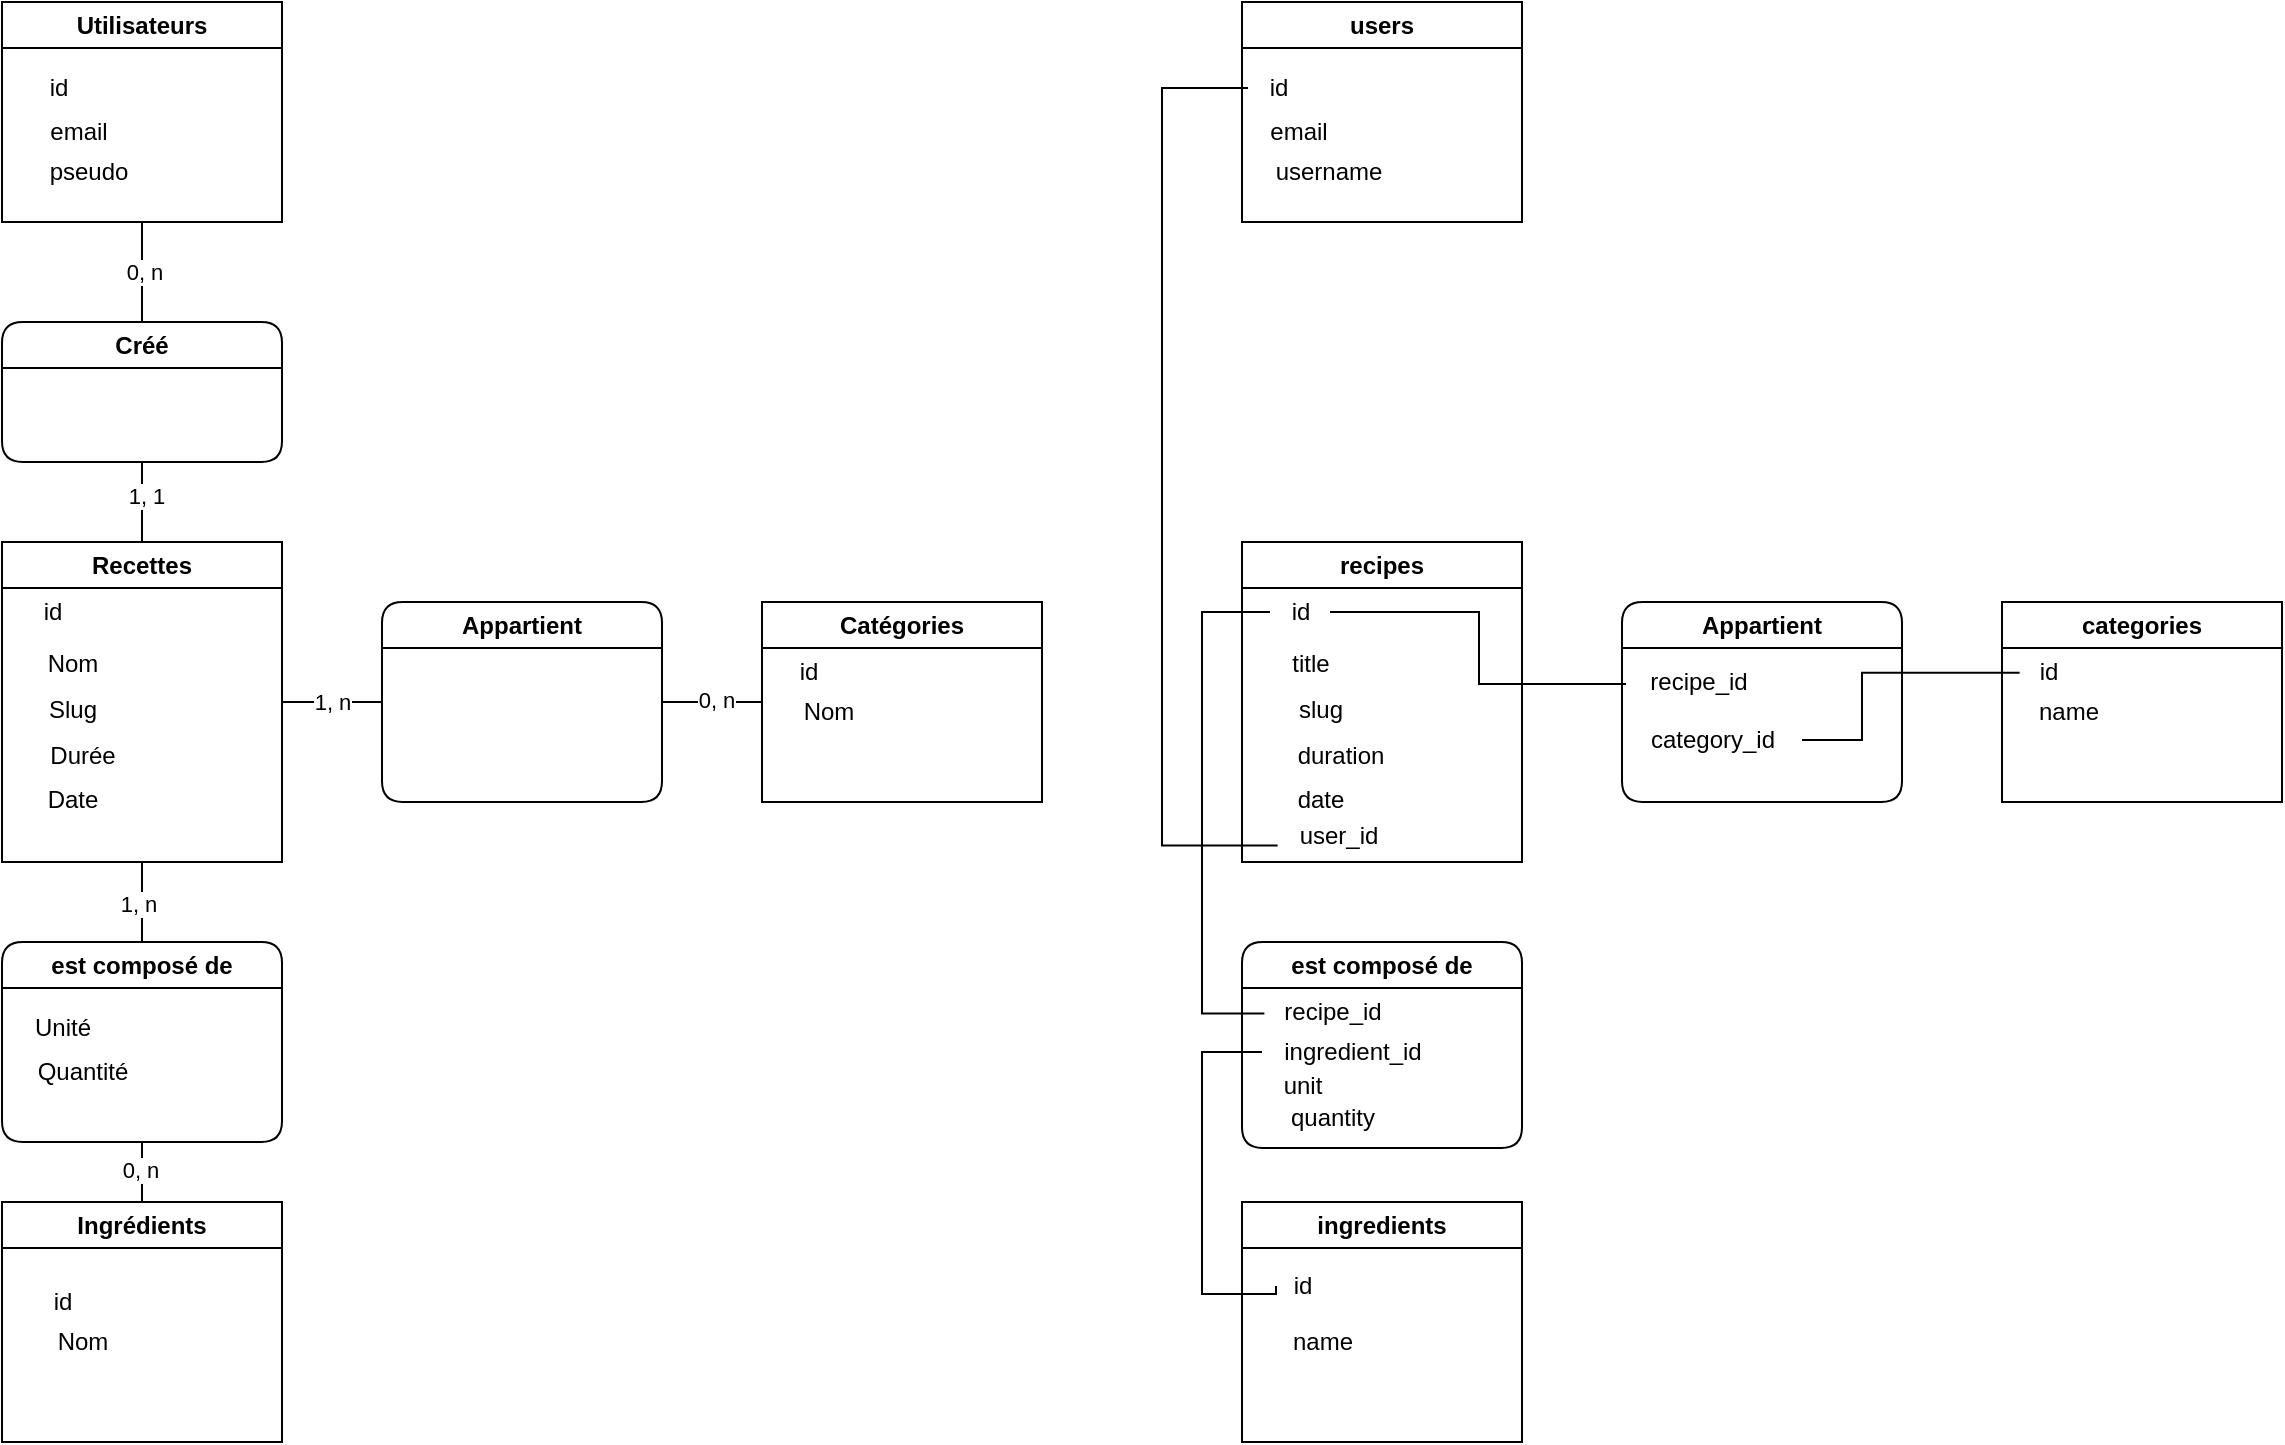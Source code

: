<mxfile version="26.0.16">
  <diagram name="Page-1" id="URoy2Qc_5Pe7qdEMPp_z">
    <mxGraphModel dx="1884" dy="1102" grid="1" gridSize="10" guides="1" tooltips="1" connect="1" arrows="1" fold="1" page="1" pageScale="1" pageWidth="1169" pageHeight="827" math="0" shadow="0">
      <root>
        <mxCell id="0" />
        <mxCell id="1" parent="0" />
        <mxCell id="V7X7xh371M7BS8wl-Dx6-28" style="edgeStyle=orthogonalEdgeStyle;rounded=0;orthogonalLoop=1;jettySize=auto;html=1;entryX=0.5;entryY=0;entryDx=0;entryDy=0;endArrow=none;startFill=0;" edge="1" parent="1" source="V7X7xh371M7BS8wl-Dx6-1" target="V7X7xh371M7BS8wl-Dx6-7">
          <mxGeometry relative="1" as="geometry" />
        </mxCell>
        <mxCell id="V7X7xh371M7BS8wl-Dx6-32" value="1, n" style="edgeLabel;html=1;align=center;verticalAlign=middle;resizable=0;points=[];" vertex="1" connectable="0" parent="V7X7xh371M7BS8wl-Dx6-28">
          <mxGeometry x="0.02" y="-2" relative="1" as="geometry">
            <mxPoint as="offset" />
          </mxGeometry>
        </mxCell>
        <mxCell id="V7X7xh371M7BS8wl-Dx6-30" style="rounded=0;orthogonalLoop=1;jettySize=auto;html=1;entryX=0;entryY=0.5;entryDx=0;entryDy=0;endArrow=none;startFill=0;" edge="1" parent="1" source="V7X7xh371M7BS8wl-Dx6-1" target="V7X7xh371M7BS8wl-Dx6-6">
          <mxGeometry relative="1" as="geometry">
            <mxPoint x="210" y="340" as="targetPoint" />
          </mxGeometry>
        </mxCell>
        <mxCell id="V7X7xh371M7BS8wl-Dx6-36" value="1, n" style="edgeLabel;html=1;align=center;verticalAlign=middle;resizable=0;points=[];" vertex="1" connectable="0" parent="V7X7xh371M7BS8wl-Dx6-30">
          <mxGeometry relative="1" as="geometry">
            <mxPoint as="offset" />
          </mxGeometry>
        </mxCell>
        <mxCell id="V7X7xh371M7BS8wl-Dx6-1" value="Recettes" style="swimlane;whiteSpace=wrap;html=1;startSize=23;" vertex="1" parent="1">
          <mxGeometry x="20" y="280" width="140" height="160" as="geometry" />
        </mxCell>
        <mxCell id="V7X7xh371M7BS8wl-Dx6-10" value="Nom" style="text;html=1;align=center;verticalAlign=middle;resizable=0;points=[];autosize=1;strokeColor=none;fillColor=none;" vertex="1" parent="V7X7xh371M7BS8wl-Dx6-1">
          <mxGeometry x="10" y="46" width="50" height="30" as="geometry" />
        </mxCell>
        <mxCell id="V7X7xh371M7BS8wl-Dx6-11" value="Slug" style="text;html=1;align=center;verticalAlign=middle;resizable=0;points=[];autosize=1;strokeColor=none;fillColor=none;" vertex="1" parent="V7X7xh371M7BS8wl-Dx6-1">
          <mxGeometry x="10" y="69" width="50" height="30" as="geometry" />
        </mxCell>
        <mxCell id="V7X7xh371M7BS8wl-Dx6-12" value="Durée" style="text;html=1;align=center;verticalAlign=middle;resizable=0;points=[];autosize=1;strokeColor=none;fillColor=none;" vertex="1" parent="V7X7xh371M7BS8wl-Dx6-1">
          <mxGeometry x="10" y="92" width="60" height="30" as="geometry" />
        </mxCell>
        <mxCell id="V7X7xh371M7BS8wl-Dx6-13" value="Date" style="text;html=1;align=center;verticalAlign=middle;resizable=0;points=[];autosize=1;strokeColor=none;fillColor=none;" vertex="1" parent="V7X7xh371M7BS8wl-Dx6-1">
          <mxGeometry x="10" y="114" width="50" height="30" as="geometry" />
        </mxCell>
        <mxCell id="V7X7xh371M7BS8wl-Dx6-9" value="id" style="text;html=1;align=center;verticalAlign=middle;resizable=0;points=[];autosize=1;strokeColor=none;fillColor=none;" vertex="1" parent="V7X7xh371M7BS8wl-Dx6-1">
          <mxGeometry x="10" y="20" width="30" height="30" as="geometry" />
        </mxCell>
        <mxCell id="V7X7xh371M7BS8wl-Dx6-3" value="Catégories" style="swimlane;whiteSpace=wrap;html=1;startSize=23;" vertex="1" parent="1">
          <mxGeometry x="400" y="310" width="140" height="100" as="geometry" />
        </mxCell>
        <mxCell id="V7X7xh371M7BS8wl-Dx6-21" value="id" style="text;html=1;align=center;verticalAlign=middle;resizable=0;points=[];autosize=1;strokeColor=none;fillColor=none;" vertex="1" parent="V7X7xh371M7BS8wl-Dx6-3">
          <mxGeometry x="8" y="20" width="30" height="30" as="geometry" />
        </mxCell>
        <mxCell id="V7X7xh371M7BS8wl-Dx6-22" value="Nom" style="text;html=1;align=center;verticalAlign=middle;resizable=0;points=[];autosize=1;strokeColor=none;fillColor=none;" vertex="1" parent="V7X7xh371M7BS8wl-Dx6-3">
          <mxGeometry x="8" y="40" width="50" height="30" as="geometry" />
        </mxCell>
        <mxCell id="V7X7xh371M7BS8wl-Dx6-4" value="Ingrédients" style="swimlane;whiteSpace=wrap;html=1;startSize=23;" vertex="1" parent="1">
          <mxGeometry x="20" y="610" width="140" height="120" as="geometry" />
        </mxCell>
        <mxCell id="V7X7xh371M7BS8wl-Dx6-19" value="id" style="text;html=1;align=center;verticalAlign=middle;resizable=0;points=[];autosize=1;strokeColor=none;fillColor=none;" vertex="1" parent="V7X7xh371M7BS8wl-Dx6-4">
          <mxGeometry x="15" y="35" width="30" height="30" as="geometry" />
        </mxCell>
        <mxCell id="V7X7xh371M7BS8wl-Dx6-20" value="Nom" style="text;html=1;align=center;verticalAlign=middle;resizable=0;points=[];autosize=1;strokeColor=none;fillColor=none;" vertex="1" parent="V7X7xh371M7BS8wl-Dx6-4">
          <mxGeometry x="15" y="55" width="50" height="30" as="geometry" />
        </mxCell>
        <mxCell id="V7X7xh371M7BS8wl-Dx6-25" style="edgeStyle=orthogonalEdgeStyle;rounded=0;orthogonalLoop=1;jettySize=auto;html=1;entryX=0.5;entryY=0;entryDx=0;entryDy=0;endArrow=none;startFill=0;" edge="1" parent="1" source="V7X7xh371M7BS8wl-Dx6-5" target="V7X7xh371M7BS8wl-Dx6-8">
          <mxGeometry relative="1" as="geometry" />
        </mxCell>
        <mxCell id="V7X7xh371M7BS8wl-Dx6-34" value="0, n" style="edgeLabel;html=1;align=center;verticalAlign=middle;resizable=0;points=[];" vertex="1" connectable="0" parent="V7X7xh371M7BS8wl-Dx6-25">
          <mxGeometry x="-0.03" y="1" relative="1" as="geometry">
            <mxPoint as="offset" />
          </mxGeometry>
        </mxCell>
        <mxCell id="V7X7xh371M7BS8wl-Dx6-5" value="Utilisateurs" style="swimlane;whiteSpace=wrap;html=1;startSize=23;" vertex="1" parent="1">
          <mxGeometry x="20" y="10" width="140" height="110" as="geometry" />
        </mxCell>
        <mxCell id="V7X7xh371M7BS8wl-Dx6-17" value="email" style="text;html=1;align=center;verticalAlign=middle;resizable=0;points=[];autosize=1;strokeColor=none;fillColor=none;" vertex="1" parent="V7X7xh371M7BS8wl-Dx6-5">
          <mxGeometry x="13" y="50" width="50" height="30" as="geometry" />
        </mxCell>
        <mxCell id="V7X7xh371M7BS8wl-Dx6-18" value="pseudo" style="text;html=1;align=center;verticalAlign=middle;resizable=0;points=[];autosize=1;strokeColor=none;fillColor=none;" vertex="1" parent="V7X7xh371M7BS8wl-Dx6-5">
          <mxGeometry x="13" y="70" width="60" height="30" as="geometry" />
        </mxCell>
        <mxCell id="V7X7xh371M7BS8wl-Dx6-31" style="edgeStyle=orthogonalEdgeStyle;rounded=0;orthogonalLoop=1;jettySize=auto;html=1;entryX=0;entryY=0.5;entryDx=0;entryDy=0;endArrow=none;startFill=0;" edge="1" parent="1" source="V7X7xh371M7BS8wl-Dx6-6" target="V7X7xh371M7BS8wl-Dx6-3">
          <mxGeometry relative="1" as="geometry" />
        </mxCell>
        <mxCell id="V7X7xh371M7BS8wl-Dx6-37" value="0, n" style="edgeLabel;html=1;align=center;verticalAlign=middle;resizable=0;points=[];" vertex="1" connectable="0" parent="V7X7xh371M7BS8wl-Dx6-31">
          <mxGeometry x="0.08" y="1" relative="1" as="geometry">
            <mxPoint as="offset" />
          </mxGeometry>
        </mxCell>
        <mxCell id="V7X7xh371M7BS8wl-Dx6-6" value="Appartient" style="swimlane;whiteSpace=wrap;html=1;startSize=23;rounded=1;" vertex="1" parent="1">
          <mxGeometry x="210" y="310" width="140" height="100" as="geometry" />
        </mxCell>
        <mxCell id="V7X7xh371M7BS8wl-Dx6-29" style="edgeStyle=orthogonalEdgeStyle;rounded=0;orthogonalLoop=1;jettySize=auto;html=1;entryX=0.5;entryY=0;entryDx=0;entryDy=0;endArrow=none;startFill=0;" edge="1" parent="1" source="V7X7xh371M7BS8wl-Dx6-7" target="V7X7xh371M7BS8wl-Dx6-4">
          <mxGeometry relative="1" as="geometry" />
        </mxCell>
        <mxCell id="V7X7xh371M7BS8wl-Dx6-33" value="0, n" style="edgeLabel;html=1;align=center;verticalAlign=middle;resizable=0;points=[];" vertex="1" connectable="0" parent="V7X7xh371M7BS8wl-Dx6-29">
          <mxGeometry x="0.336" y="-1" relative="1" as="geometry">
            <mxPoint as="offset" />
          </mxGeometry>
        </mxCell>
        <mxCell id="V7X7xh371M7BS8wl-Dx6-7" value="est composé de" style="swimlane;whiteSpace=wrap;html=1;startSize=23;rounded=1;" vertex="1" parent="1">
          <mxGeometry x="20" y="480" width="140" height="100" as="geometry" />
        </mxCell>
        <mxCell id="V7X7xh371M7BS8wl-Dx6-24" value="Quantité" style="text;html=1;align=center;verticalAlign=middle;resizable=0;points=[];autosize=1;strokeColor=none;fillColor=none;" vertex="1" parent="V7X7xh371M7BS8wl-Dx6-7">
          <mxGeometry x="5" y="50" width="70" height="30" as="geometry" />
        </mxCell>
        <mxCell id="V7X7xh371M7BS8wl-Dx6-26" style="edgeStyle=orthogonalEdgeStyle;rounded=0;orthogonalLoop=1;jettySize=auto;html=1;entryX=0.5;entryY=0;entryDx=0;entryDy=0;endArrow=none;startFill=0;" edge="1" parent="1" source="V7X7xh371M7BS8wl-Dx6-8" target="V7X7xh371M7BS8wl-Dx6-1">
          <mxGeometry relative="1" as="geometry" />
        </mxCell>
        <mxCell id="V7X7xh371M7BS8wl-Dx6-35" value="1, 1" style="edgeLabel;html=1;align=center;verticalAlign=middle;resizable=0;points=[];" vertex="1" connectable="0" parent="V7X7xh371M7BS8wl-Dx6-26">
          <mxGeometry x="-0.18" y="2" relative="1" as="geometry">
            <mxPoint as="offset" />
          </mxGeometry>
        </mxCell>
        <mxCell id="V7X7xh371M7BS8wl-Dx6-8" value="Créé" style="swimlane;whiteSpace=wrap;html=1;startSize=23;rounded=1;" vertex="1" parent="1">
          <mxGeometry x="20" y="170" width="140" height="70" as="geometry" />
        </mxCell>
        <mxCell id="V7X7xh371M7BS8wl-Dx6-16" value="id" style="text;html=1;align=center;verticalAlign=middle;resizable=0;points=[];autosize=1;strokeColor=none;fillColor=none;" vertex="1" parent="1">
          <mxGeometry x="33" y="38" width="30" height="30" as="geometry" />
        </mxCell>
        <mxCell id="V7X7xh371M7BS8wl-Dx6-23" value="Unité" style="text;html=1;align=center;verticalAlign=middle;resizable=0;points=[];autosize=1;strokeColor=none;fillColor=none;" vertex="1" parent="1">
          <mxGeometry x="25" y="508" width="50" height="30" as="geometry" />
        </mxCell>
        <mxCell id="V7X7xh371M7BS8wl-Dx6-42" value="recipes" style="swimlane;whiteSpace=wrap;html=1;startSize=23;" vertex="1" parent="1">
          <mxGeometry x="640" y="280" width="140" height="160" as="geometry" />
        </mxCell>
        <mxCell id="V7X7xh371M7BS8wl-Dx6-43" value="title" style="text;html=1;align=center;verticalAlign=middle;resizable=0;points=[];autosize=1;strokeColor=none;fillColor=none;" vertex="1" parent="V7X7xh371M7BS8wl-Dx6-42">
          <mxGeometry x="14" y="46" width="40" height="30" as="geometry" />
        </mxCell>
        <mxCell id="V7X7xh371M7BS8wl-Dx6-44" value="slug" style="text;html=1;align=center;verticalAlign=middle;resizable=0;points=[];autosize=1;strokeColor=none;fillColor=none;" vertex="1" parent="V7X7xh371M7BS8wl-Dx6-42">
          <mxGeometry x="14" y="69" width="50" height="30" as="geometry" />
        </mxCell>
        <mxCell id="V7X7xh371M7BS8wl-Dx6-45" value="duration" style="text;html=1;align=center;verticalAlign=middle;resizable=0;points=[];autosize=1;strokeColor=none;fillColor=none;" vertex="1" parent="V7X7xh371M7BS8wl-Dx6-42">
          <mxGeometry x="14" y="92" width="70" height="30" as="geometry" />
        </mxCell>
        <mxCell id="V7X7xh371M7BS8wl-Dx6-46" value="date" style="text;html=1;align=center;verticalAlign=middle;resizable=0;points=[];autosize=1;strokeColor=none;fillColor=none;" vertex="1" parent="V7X7xh371M7BS8wl-Dx6-42">
          <mxGeometry x="14" y="114" width="50" height="30" as="geometry" />
        </mxCell>
        <mxCell id="V7X7xh371M7BS8wl-Dx6-47" value="id" style="text;html=1;align=center;verticalAlign=middle;resizable=0;points=[];autosize=1;strokeColor=none;fillColor=none;" vertex="1" parent="V7X7xh371M7BS8wl-Dx6-42">
          <mxGeometry x="14" y="20" width="30" height="30" as="geometry" />
        </mxCell>
        <mxCell id="V7X7xh371M7BS8wl-Dx6-71" value="user_id" style="text;html=1;align=center;verticalAlign=middle;resizable=0;points=[];autosize=1;strokeColor=none;fillColor=none;" vertex="1" parent="V7X7xh371M7BS8wl-Dx6-42">
          <mxGeometry x="18" y="132" width="60" height="30" as="geometry" />
        </mxCell>
        <mxCell id="V7X7xh371M7BS8wl-Dx6-48" value="categories" style="swimlane;whiteSpace=wrap;html=1;startSize=23;" vertex="1" parent="1">
          <mxGeometry x="1020" y="310" width="140" height="100" as="geometry" />
        </mxCell>
        <mxCell id="V7X7xh371M7BS8wl-Dx6-49" value="id" style="text;html=1;align=center;verticalAlign=middle;resizable=0;points=[];autosize=1;strokeColor=none;fillColor=none;" vertex="1" parent="V7X7xh371M7BS8wl-Dx6-48">
          <mxGeometry x="8" y="20" width="30" height="30" as="geometry" />
        </mxCell>
        <mxCell id="V7X7xh371M7BS8wl-Dx6-50" value="name" style="text;html=1;align=center;verticalAlign=middle;resizable=0;points=[];autosize=1;strokeColor=none;fillColor=none;" vertex="1" parent="V7X7xh371M7BS8wl-Dx6-48">
          <mxGeometry x="8" y="40" width="50" height="30" as="geometry" />
        </mxCell>
        <mxCell id="V7X7xh371M7BS8wl-Dx6-51" value="ingredients" style="swimlane;whiteSpace=wrap;html=1;startSize=23;" vertex="1" parent="1">
          <mxGeometry x="640" y="610" width="140" height="120" as="geometry" />
        </mxCell>
        <mxCell id="V7X7xh371M7BS8wl-Dx6-52" value="id" style="text;html=1;align=center;verticalAlign=middle;resizable=0;points=[];autosize=1;strokeColor=none;fillColor=none;" vertex="1" parent="V7X7xh371M7BS8wl-Dx6-51">
          <mxGeometry x="15" y="27" width="30" height="30" as="geometry" />
        </mxCell>
        <mxCell id="V7X7xh371M7BS8wl-Dx6-53" value="name" style="text;html=1;align=center;verticalAlign=middle;resizable=0;points=[];autosize=1;strokeColor=none;fillColor=none;" vertex="1" parent="V7X7xh371M7BS8wl-Dx6-51">
          <mxGeometry x="15" y="55" width="50" height="30" as="geometry" />
        </mxCell>
        <mxCell id="V7X7xh371M7BS8wl-Dx6-56" value="users" style="swimlane;whiteSpace=wrap;html=1;startSize=23;" vertex="1" parent="1">
          <mxGeometry x="640" y="10" width="140" height="110" as="geometry" />
        </mxCell>
        <mxCell id="V7X7xh371M7BS8wl-Dx6-57" value="email" style="text;html=1;align=center;verticalAlign=middle;resizable=0;points=[];autosize=1;strokeColor=none;fillColor=none;" vertex="1" parent="V7X7xh371M7BS8wl-Dx6-56">
          <mxGeometry x="3" y="50" width="50" height="30" as="geometry" />
        </mxCell>
        <mxCell id="V7X7xh371M7BS8wl-Dx6-58" value="username" style="text;html=1;align=center;verticalAlign=middle;resizable=0;points=[];autosize=1;strokeColor=none;fillColor=none;" vertex="1" parent="V7X7xh371M7BS8wl-Dx6-56">
          <mxGeometry x="3" y="70" width="80" height="30" as="geometry" />
        </mxCell>
        <mxCell id="V7X7xh371M7BS8wl-Dx6-61" value="Appartient" style="swimlane;whiteSpace=wrap;html=1;startSize=23;rounded=1;" vertex="1" parent="1">
          <mxGeometry x="830" y="310" width="140" height="100" as="geometry" />
        </mxCell>
        <mxCell id="V7X7xh371M7BS8wl-Dx6-76" value="category_id" style="text;html=1;align=center;verticalAlign=middle;resizable=0;points=[];autosize=1;strokeColor=none;fillColor=none;" vertex="1" parent="V7X7xh371M7BS8wl-Dx6-61">
          <mxGeometry y="54" width="90" height="30" as="geometry" />
        </mxCell>
        <mxCell id="V7X7xh371M7BS8wl-Dx6-64" value="est composé de" style="swimlane;whiteSpace=wrap;html=1;startSize=23;rounded=1;" vertex="1" parent="1">
          <mxGeometry x="640" y="480" width="140" height="103" as="geometry" />
        </mxCell>
        <mxCell id="V7X7xh371M7BS8wl-Dx6-65" value="quantity" style="text;html=1;align=center;verticalAlign=middle;resizable=0;points=[];autosize=1;strokeColor=none;fillColor=none;" vertex="1" parent="V7X7xh371M7BS8wl-Dx6-64">
          <mxGeometry x="10" y="73" width="70" height="30" as="geometry" />
        </mxCell>
        <mxCell id="V7X7xh371M7BS8wl-Dx6-73" value="recipe_id" style="text;html=1;align=center;verticalAlign=middle;resizable=0;points=[];autosize=1;strokeColor=none;fillColor=none;" vertex="1" parent="V7X7xh371M7BS8wl-Dx6-64">
          <mxGeometry x="10" y="20" width="70" height="30" as="geometry" />
        </mxCell>
        <mxCell id="V7X7xh371M7BS8wl-Dx6-74" value="ingredient_id" style="text;html=1;align=center;verticalAlign=middle;resizable=0;points=[];autosize=1;strokeColor=none;fillColor=none;" vertex="1" parent="V7X7xh371M7BS8wl-Dx6-64">
          <mxGeometry x="10" y="40" width="90" height="30" as="geometry" />
        </mxCell>
        <mxCell id="V7X7xh371M7BS8wl-Dx6-69" value="id" style="text;html=1;align=center;verticalAlign=middle;resizable=0;points=[];autosize=1;strokeColor=none;fillColor=none;" vertex="1" parent="1">
          <mxGeometry x="643" y="38" width="30" height="30" as="geometry" />
        </mxCell>
        <mxCell id="V7X7xh371M7BS8wl-Dx6-70" value="unit" style="text;html=1;align=center;verticalAlign=middle;resizable=0;points=[];autosize=1;strokeColor=none;fillColor=none;" vertex="1" parent="1">
          <mxGeometry x="650" y="537" width="40" height="30" as="geometry" />
        </mxCell>
        <mxCell id="V7X7xh371M7BS8wl-Dx6-75" value="recipe_id" style="text;html=1;align=center;verticalAlign=middle;resizable=0;points=[];autosize=1;strokeColor=none;fillColor=none;" vertex="1" parent="1">
          <mxGeometry x="833" y="335" width="70" height="30" as="geometry" />
        </mxCell>
        <mxCell id="V7X7xh371M7BS8wl-Dx6-79" style="edgeStyle=orthogonalEdgeStyle;rounded=0;orthogonalLoop=1;jettySize=auto;html=1;entryX=-0.003;entryY=0.66;entryDx=0;entryDy=0;entryPerimeter=0;endArrow=none;startFill=0;" edge="1" parent="1" source="V7X7xh371M7BS8wl-Dx6-69" target="V7X7xh371M7BS8wl-Dx6-71">
          <mxGeometry relative="1" as="geometry">
            <Array as="points">
              <mxPoint x="600" y="53" />
              <mxPoint x="600" y="432" />
            </Array>
          </mxGeometry>
        </mxCell>
        <mxCell id="V7X7xh371M7BS8wl-Dx6-80" style="edgeStyle=orthogonalEdgeStyle;rounded=0;orthogonalLoop=1;jettySize=auto;html=1;entryX=-0.014;entryY=0.533;entryDx=0;entryDy=0;entryPerimeter=0;endArrow=none;startFill=0;" edge="1" parent="1" source="V7X7xh371M7BS8wl-Dx6-47" target="V7X7xh371M7BS8wl-Dx6-75">
          <mxGeometry relative="1" as="geometry" />
        </mxCell>
        <mxCell id="V7X7xh371M7BS8wl-Dx6-81" style="edgeStyle=orthogonalEdgeStyle;rounded=0;orthogonalLoop=1;jettySize=auto;html=1;entryX=0.027;entryY=0.513;entryDx=0;entryDy=0;entryPerimeter=0;endArrow=none;startFill=0;" edge="1" parent="1" source="V7X7xh371M7BS8wl-Dx6-76" target="V7X7xh371M7BS8wl-Dx6-49">
          <mxGeometry relative="1" as="geometry">
            <Array as="points">
              <mxPoint x="950" y="379" />
              <mxPoint x="950" y="345" />
            </Array>
          </mxGeometry>
        </mxCell>
        <mxCell id="V7X7xh371M7BS8wl-Dx6-82" style="edgeStyle=orthogonalEdgeStyle;rounded=0;orthogonalLoop=1;jettySize=auto;html=1;entryX=0.017;entryY=0.527;entryDx=0;entryDy=0;entryPerimeter=0;endArrow=none;startFill=0;" edge="1" parent="1" source="V7X7xh371M7BS8wl-Dx6-47" target="V7X7xh371M7BS8wl-Dx6-73">
          <mxGeometry relative="1" as="geometry">
            <Array as="points">
              <mxPoint x="620" y="315" />
              <mxPoint x="620" y="516" />
            </Array>
          </mxGeometry>
        </mxCell>
        <mxCell id="V7X7xh371M7BS8wl-Dx6-86" style="edgeStyle=orthogonalEdgeStyle;rounded=0;orthogonalLoop=1;jettySize=auto;html=1;endArrow=none;startFill=0;" edge="1" parent="1" source="V7X7xh371M7BS8wl-Dx6-74">
          <mxGeometry relative="1" as="geometry">
            <mxPoint x="657" y="652" as="targetPoint" />
            <Array as="points">
              <mxPoint x="620" y="535" />
              <mxPoint x="620" y="656" />
            </Array>
          </mxGeometry>
        </mxCell>
      </root>
    </mxGraphModel>
  </diagram>
</mxfile>
